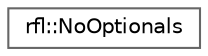 digraph "类继承关系图"
{
 // LATEX_PDF_SIZE
  bgcolor="transparent";
  edge [fontname=Helvetica,fontsize=10,labelfontname=Helvetica,labelfontsize=10];
  node [fontname=Helvetica,fontsize=10,shape=box,height=0.2,width=0.4];
  rankdir="LR";
  Node0 [id="Node000000",label="rfl::NoOptionals",height=0.2,width=0.4,color="grey40", fillcolor="white", style="filled",URL="$structrfl_1_1_no_optionals.html",tooltip=" "];
}

